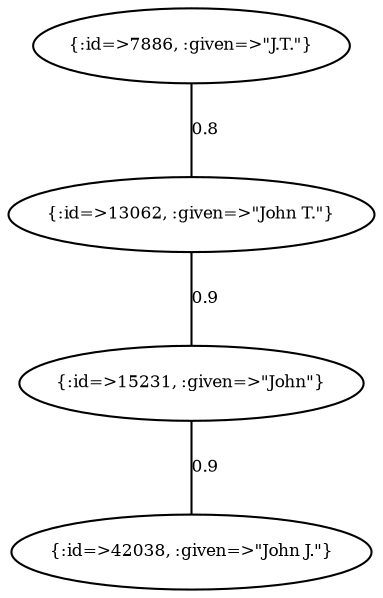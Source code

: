 graph Collector__WeightedGraph {
    "{:id=>7886, :given=>\"J.T.\"}" [
        fontsize = 8,
        label = "{:id=>7886, :given=>\"J.T.\"}"
    ]

    "{:id=>13062, :given=>\"John T.\"}" [
        fontsize = 8,
        label = "{:id=>13062, :given=>\"John T.\"}"
    ]

    "{:id=>15231, :given=>\"John\"}" [
        fontsize = 8,
        label = "{:id=>15231, :given=>\"John\"}"
    ]

    "{:id=>42038, :given=>\"John J.\"}" [
        fontsize = 8,
        label = "{:id=>42038, :given=>\"John J.\"}"
    ]

    "{:id=>7886, :given=>\"J.T.\"}" -- "{:id=>13062, :given=>\"John T.\"}" [
        fontsize = 8,
        label = 0.8
    ]

    "{:id=>13062, :given=>\"John T.\"}" -- "{:id=>15231, :given=>\"John\"}" [
        fontsize = 8,
        label = 0.9
    ]

    "{:id=>15231, :given=>\"John\"}" -- "{:id=>42038, :given=>\"John J.\"}" [
        fontsize = 8,
        label = 0.9
    ]
}
